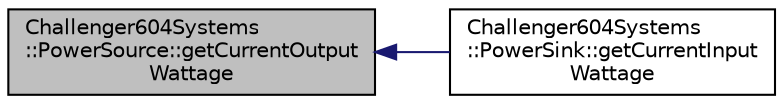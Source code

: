 digraph "Challenger604Systems::PowerSource::getCurrentOutputWattage"
{
  edge [fontname="Helvetica",fontsize="10",labelfontname="Helvetica",labelfontsize="10"];
  node [fontname="Helvetica",fontsize="10",shape=record];
  rankdir="LR";
  Node1 [label="Challenger604Systems\l::PowerSource::getCurrentOutput\lWattage",height=0.2,width=0.4,color="black", fillcolor="grey75", style="filled" fontcolor="black"];
  Node1 -> Node2 [dir="back",color="midnightblue",fontsize="10",style="solid",fontname="Helvetica"];
  Node2 [label="Challenger604Systems\l::PowerSink::getCurrentInput\lWattage",height=0.2,width=0.4,color="black", fillcolor="white", style="filled",URL="$class_challenger604_systems_1_1_power_sink.html#ab0077d8a7e4120674802588eaa701d57"];
}
